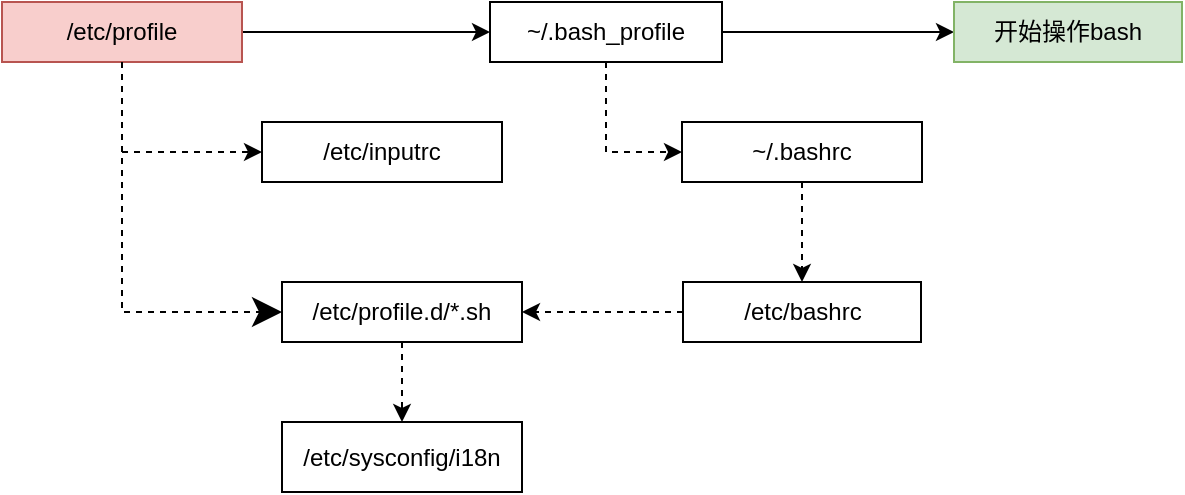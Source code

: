 <mxfile version="20.5.3" type="device" pages="2"><diagram id="wGraHox4AEEurwKhO_h6" name="第 1 页"><mxGraphModel dx="942" dy="642" grid="1" gridSize="10" guides="1" tooltips="1" connect="1" arrows="1" fold="1" page="1" pageScale="1" pageWidth="827" pageHeight="1169" math="0" shadow="0"><root><mxCell id="0"/><mxCell id="1" parent="0"/><mxCell id="demKik4gis1UH2LRd_Xl-4" style="edgeStyle=orthogonalEdgeStyle;rounded=0;orthogonalLoop=1;jettySize=auto;html=1;entryX=0;entryY=0.5;entryDx=0;entryDy=0;" parent="1" source="demKik4gis1UH2LRd_Xl-1" target="demKik4gis1UH2LRd_Xl-2" edge="1"><mxGeometry relative="1" as="geometry"/></mxCell><mxCell id="demKik4gis1UH2LRd_Xl-1" value="/etc/profile" style="rounded=0;whiteSpace=wrap;html=1;fillColor=#f8cecc;strokeColor=#b85450;" parent="1" vertex="1"><mxGeometry x="110" y="200" width="120" height="30" as="geometry"/></mxCell><mxCell id="demKik4gis1UH2LRd_Xl-5" style="edgeStyle=orthogonalEdgeStyle;rounded=0;orthogonalLoop=1;jettySize=auto;html=1;entryX=0;entryY=0.5;entryDx=0;entryDy=0;" parent="1" source="demKik4gis1UH2LRd_Xl-2" target="demKik4gis1UH2LRd_Xl-3" edge="1"><mxGeometry relative="1" as="geometry"/></mxCell><mxCell id="demKik4gis1UH2LRd_Xl-15" style="edgeStyle=none;rounded=0;orthogonalLoop=1;jettySize=auto;html=1;entryX=0;entryY=0.5;entryDx=0;entryDy=0;dashed=1;endArrow=classic;endFill=1;" parent="1" source="demKik4gis1UH2LRd_Xl-2" target="demKik4gis1UH2LRd_Xl-12" edge="1"><mxGeometry relative="1" as="geometry"><Array as="points"><mxPoint x="412" y="275"/></Array></mxGeometry></mxCell><mxCell id="demKik4gis1UH2LRd_Xl-2" value="~/.bash_profile" style="rounded=0;whiteSpace=wrap;html=1;" parent="1" vertex="1"><mxGeometry x="354" y="200" width="116" height="30" as="geometry"/></mxCell><mxCell id="demKik4gis1UH2LRd_Xl-3" value="开始操作bash" style="rounded=0;whiteSpace=wrap;html=1;fillColor=#d5e8d4;strokeColor=#82b366;" parent="1" vertex="1"><mxGeometry x="586" y="200" width="114" height="30" as="geometry"/></mxCell><mxCell id="demKik4gis1UH2LRd_Xl-6" value="" style="endArrow=classic;endSize=12;dashed=1;html=1;rounded=0;exitX=0.5;exitY=1;exitDx=0;exitDy=0;endFill=1;entryX=0;entryY=0.5;entryDx=0;entryDy=0;" parent="1" source="demKik4gis1UH2LRd_Xl-1" target="demKik4gis1UH2LRd_Xl-8" edge="1"><mxGeometry width="160" relative="1" as="geometry"><mxPoint x="330" y="330" as="sourcePoint"/><mxPoint x="170" y="370" as="targetPoint"/><Array as="points"><mxPoint x="170" y="355"/></Array></mxGeometry></mxCell><mxCell id="demKik4gis1UH2LRd_Xl-7" value="/etc/inputrc" style="rounded=0;whiteSpace=wrap;html=1;" parent="1" vertex="1"><mxGeometry x="240" y="260" width="120" height="30" as="geometry"/></mxCell><mxCell id="demKik4gis1UH2LRd_Xl-11" style="edgeStyle=none;rounded=0;orthogonalLoop=1;jettySize=auto;html=1;entryX=0.5;entryY=0;entryDx=0;entryDy=0;endArrow=classic;endFill=1;dashed=1;" parent="1" source="demKik4gis1UH2LRd_Xl-8" target="demKik4gis1UH2LRd_Xl-9" edge="1"><mxGeometry relative="1" as="geometry"/></mxCell><mxCell id="demKik4gis1UH2LRd_Xl-8" value="/etc/profile.d/*.sh" style="rounded=0;whiteSpace=wrap;html=1;" parent="1" vertex="1"><mxGeometry x="250" y="340" width="120" height="30" as="geometry"/></mxCell><mxCell id="demKik4gis1UH2LRd_Xl-9" value="/etc/sysconfig/i18n" style="rounded=0;whiteSpace=wrap;html=1;" parent="1" vertex="1"><mxGeometry x="250" y="410" width="120" height="35" as="geometry"/></mxCell><mxCell id="demKik4gis1UH2LRd_Xl-10" value="" style="endArrow=classic;endSize=6;dashed=1;html=1;rounded=0;endFill=1;entryX=0;entryY=0.5;entryDx=0;entryDy=0;" parent="1" target="demKik4gis1UH2LRd_Xl-7" edge="1"><mxGeometry width="160" relative="1" as="geometry"><mxPoint x="170" y="275" as="sourcePoint"/><mxPoint x="250" y="470" as="targetPoint"/></mxGeometry></mxCell><mxCell id="demKik4gis1UH2LRd_Xl-14" style="edgeStyle=none;rounded=0;orthogonalLoop=1;jettySize=auto;html=1;entryX=0.5;entryY=0;entryDx=0;entryDy=0;dashed=1;endArrow=classic;endFill=1;" parent="1" source="demKik4gis1UH2LRd_Xl-12" target="demKik4gis1UH2LRd_Xl-13" edge="1"><mxGeometry relative="1" as="geometry"/></mxCell><mxCell id="demKik4gis1UH2LRd_Xl-12" value="~/.bashrc" style="rounded=0;whiteSpace=wrap;html=1;" parent="1" vertex="1"><mxGeometry x="450" y="260" width="120" height="30" as="geometry"/></mxCell><mxCell id="demKik4gis1UH2LRd_Xl-16" style="edgeStyle=none;rounded=0;orthogonalLoop=1;jettySize=auto;html=1;entryX=1;entryY=0.5;entryDx=0;entryDy=0;dashed=1;endArrow=classic;endFill=1;" parent="1" source="demKik4gis1UH2LRd_Xl-13" target="demKik4gis1UH2LRd_Xl-8" edge="1"><mxGeometry relative="1" as="geometry"/></mxCell><mxCell id="demKik4gis1UH2LRd_Xl-13" value="/etc/bashrc" style="rounded=0;whiteSpace=wrap;html=1;" parent="1" vertex="1"><mxGeometry x="450.5" y="340" width="119" height="30" as="geometry"/></mxCell></root></mxGraphModel></diagram><diagram id="PV3dPaP6DgDfwXiRGCnm" name="第 2 页"><mxGraphModel dx="942" dy="642" grid="1" gridSize="10" guides="1" tooltips="1" connect="1" arrows="1" fold="1" page="1" pageScale="1" pageWidth="827" pageHeight="1169" math="0" shadow="0"><root><mxCell id="0"/><mxCell id="1" parent="0"/><mxCell id="YYnITf9O3t5yXjDkfbq3-8" value="图像识别" style="shape=umlFrame;whiteSpace=wrap;html=1;width=120;height=30;boundedLbl=1;verticalAlign=middle;align=left;spacingLeft=5;fillColor=#d5e8d4;strokeColor=#82b366;" vertex="1" parent="1"><mxGeometry x="50" y="120" width="440" height="270" as="geometry"/></mxCell><mxCell id="YYnITf9O3t5yXjDkfbq3-5" style="edgeStyle=orthogonalEdgeStyle;rounded=0;orthogonalLoop=1;jettySize=auto;html=1;entryX=0;entryY=0.5;entryDx=0;entryDy=0;" edge="1" parent="1" source="YYnITf9O3t5yXjDkfbq3-1" target="YYnITf9O3t5yXjDkfbq3-2"><mxGeometry relative="1" as="geometry"/></mxCell><mxCell id="YYnITf9O3t5yXjDkfbq3-1" value="手写数据集&lt;br&gt;MNIST分类" style="rounded=1;whiteSpace=wrap;html=1;fillColor=#ffe6cc;strokeColor=#d79b00;" vertex="1" parent="1"><mxGeometry x="110" y="160" width="120" height="60" as="geometry"/></mxCell><mxCell id="YYnITf9O3t5yXjDkfbq3-6" style="edgeStyle=orthogonalEdgeStyle;rounded=0;orthogonalLoop=1;jettySize=auto;html=1;entryX=0.583;entryY=-0.044;entryDx=0;entryDy=0;entryPerimeter=0;" edge="1" parent="1" source="YYnITf9O3t5yXjDkfbq3-2" target="YYnITf9O3t5yXjDkfbq3-3"><mxGeometry relative="1" as="geometry"/></mxCell><mxCell id="YYnITf9O3t5yXjDkfbq3-2" value="图像分类" style="rounded=1;whiteSpace=wrap;html=1;" vertex="1" parent="1"><mxGeometry x="320" y="160" width="120" height="60" as="geometry"/></mxCell><mxCell id="YYnITf9O3t5yXjDkfbq3-7" style="edgeStyle=orthogonalEdgeStyle;rounded=0;orthogonalLoop=1;jettySize=auto;html=1;entryX=1;entryY=0.5;entryDx=0;entryDy=0;" edge="1" parent="1" source="YYnITf9O3t5yXjDkfbq3-3" target="YYnITf9O3t5yXjDkfbq3-4"><mxGeometry relative="1" as="geometry"/></mxCell><mxCell id="YYnITf9O3t5yXjDkfbq3-3" value="目标检测（Yolov5）" style="rounded=1;whiteSpace=wrap;html=1;" vertex="1" parent="1"><mxGeometry x="310" y="310" width="120" height="60" as="geometry"/></mxCell><mxCell id="YYnITf9O3t5yXjDkfbq3-4" value="图像分割" style="rounded=1;whiteSpace=wrap;html=1;" vertex="1" parent="1"><mxGeometry x="113" y="310" width="120" height="60" as="geometry"/></mxCell></root></mxGraphModel></diagram></mxfile>